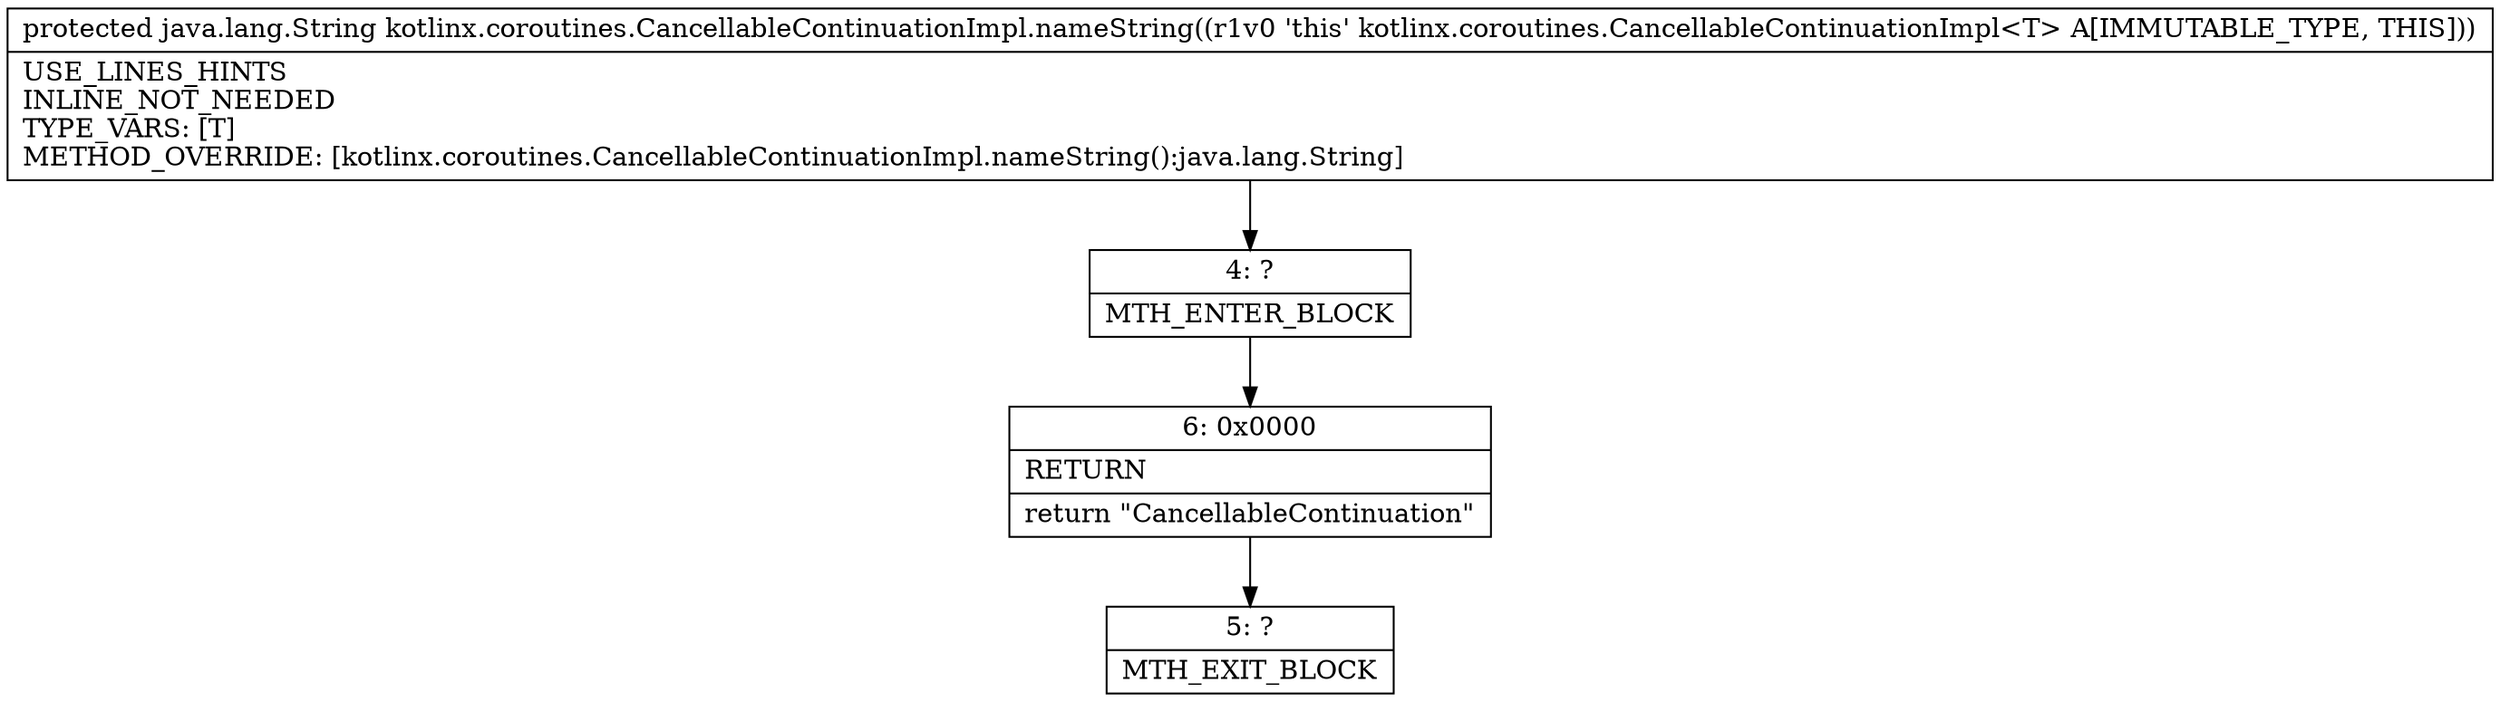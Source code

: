digraph "CFG forkotlinx.coroutines.CancellableContinuationImpl.nameString()Ljava\/lang\/String;" {
Node_4 [shape=record,label="{4\:\ ?|MTH_ENTER_BLOCK\l}"];
Node_6 [shape=record,label="{6\:\ 0x0000|RETURN\l|return \"CancellableContinuation\"\l}"];
Node_5 [shape=record,label="{5\:\ ?|MTH_EXIT_BLOCK\l}"];
MethodNode[shape=record,label="{protected java.lang.String kotlinx.coroutines.CancellableContinuationImpl.nameString((r1v0 'this' kotlinx.coroutines.CancellableContinuationImpl\<T\> A[IMMUTABLE_TYPE, THIS]))  | USE_LINES_HINTS\lINLINE_NOT_NEEDED\lTYPE_VARS: [T]\lMETHOD_OVERRIDE: [kotlinx.coroutines.CancellableContinuationImpl.nameString():java.lang.String]\l}"];
MethodNode -> Node_4;Node_4 -> Node_6;
Node_6 -> Node_5;
}

